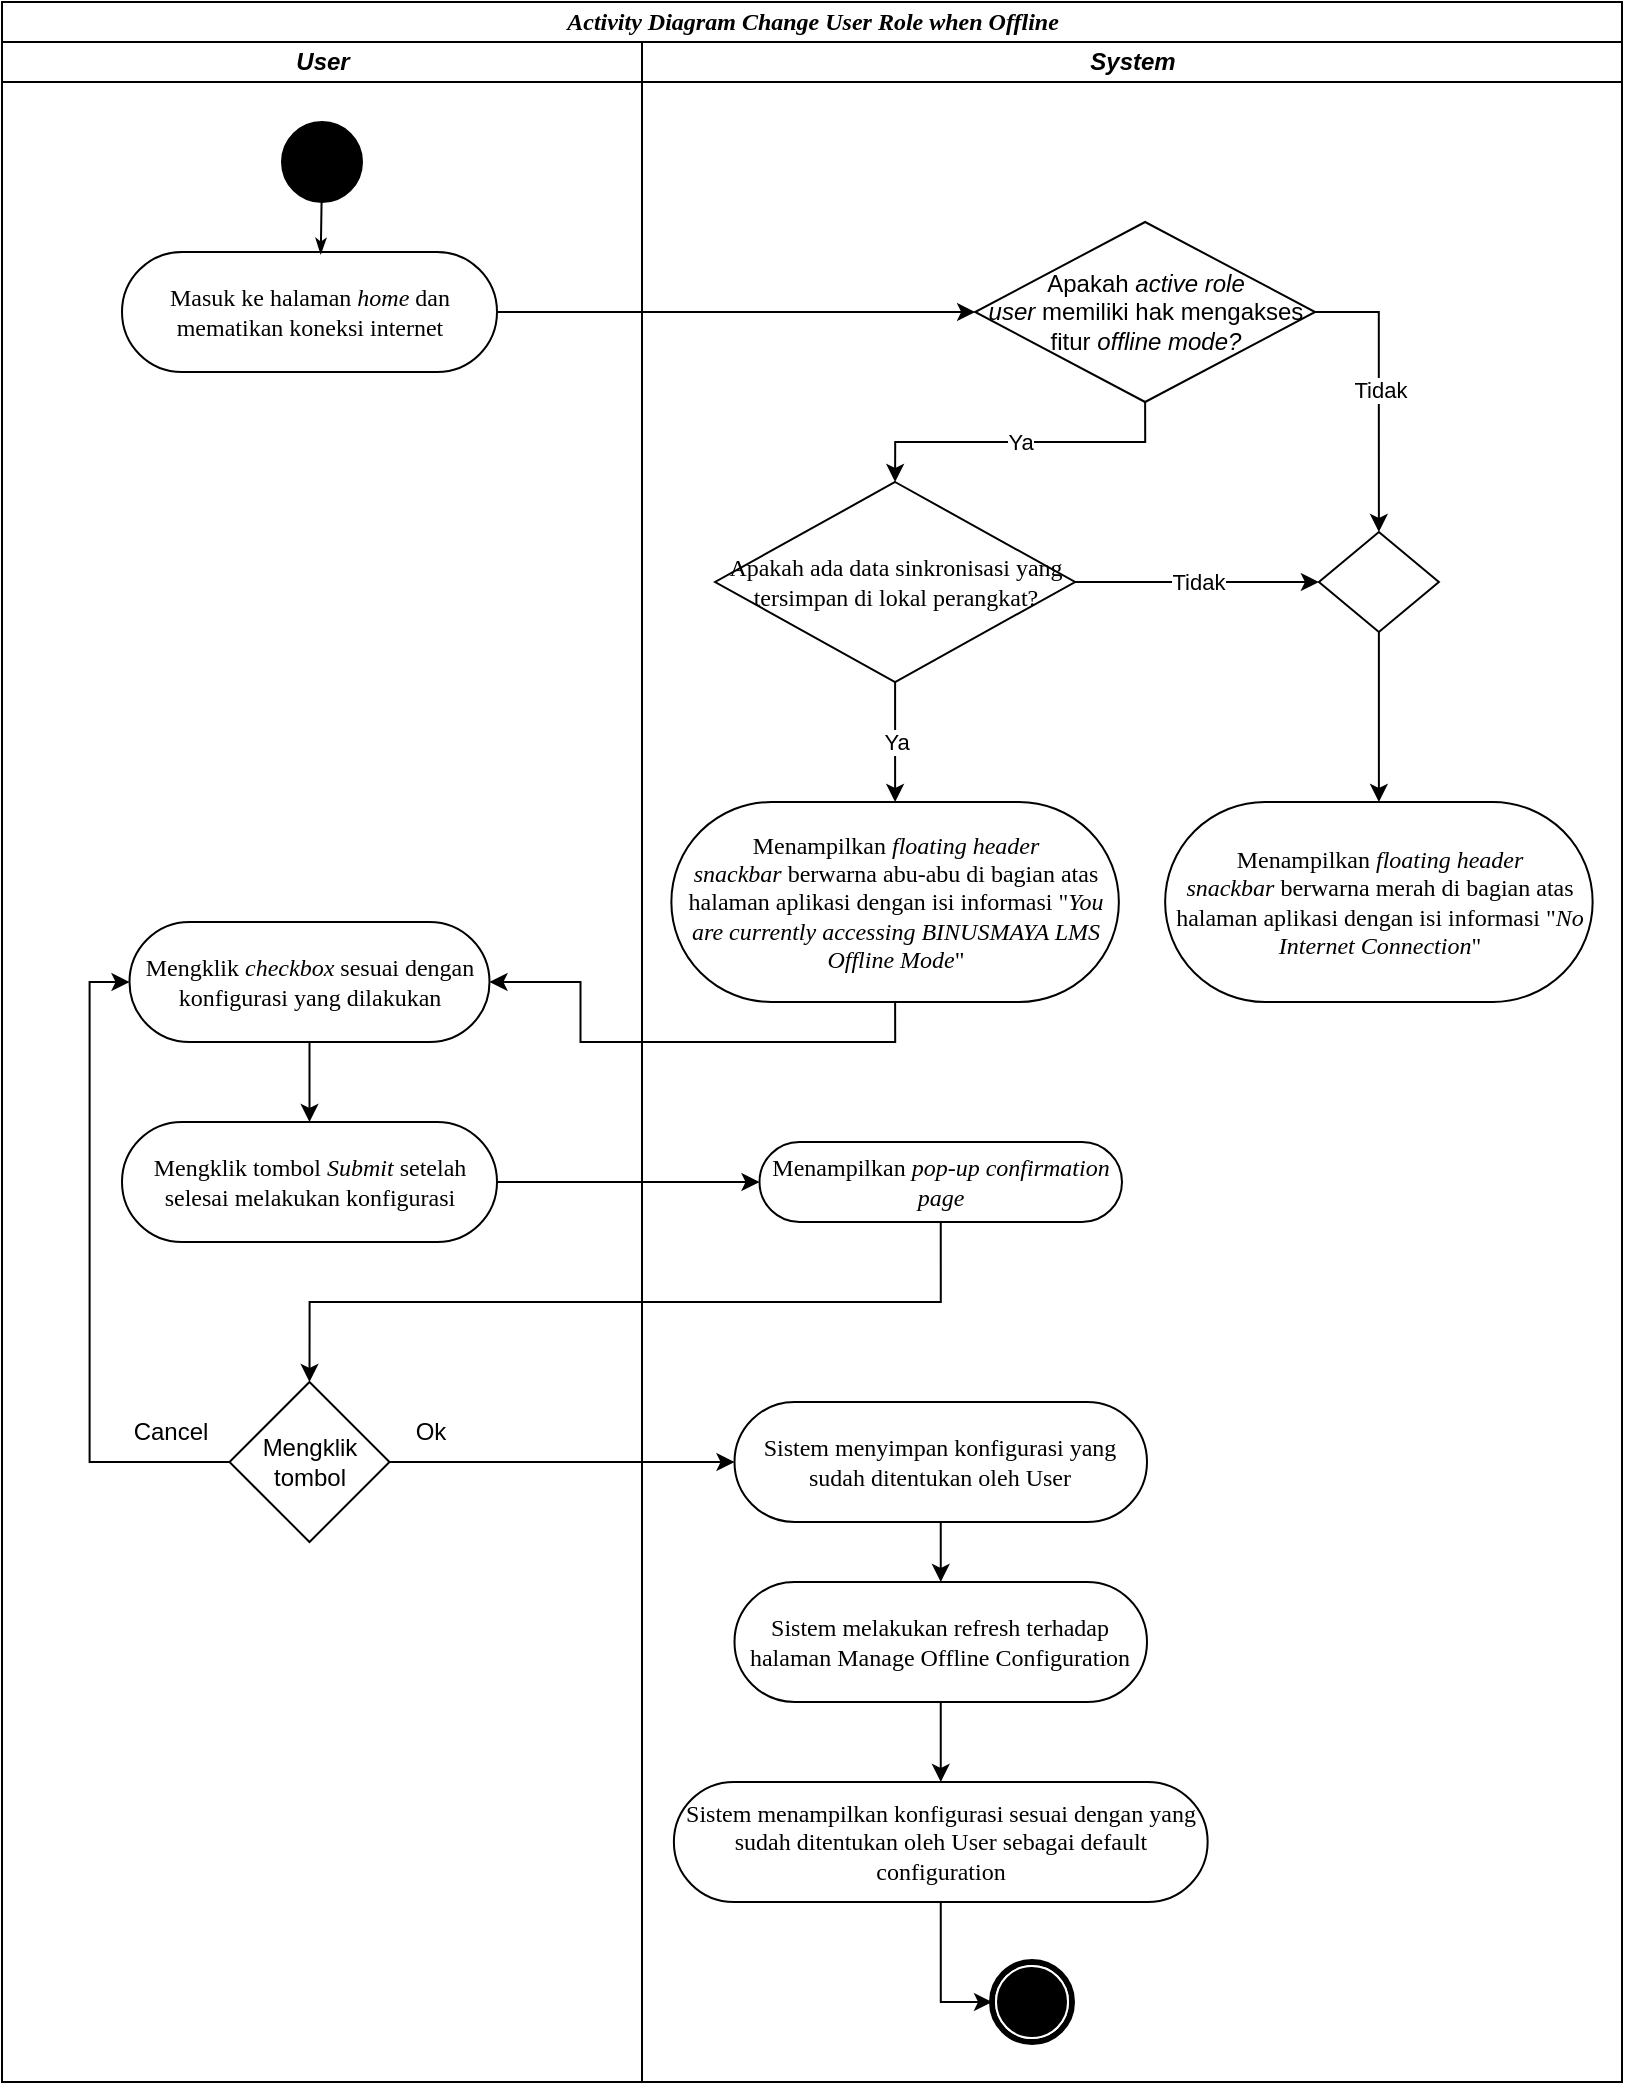 <mxfile version="20.8.3" type="github">
  <diagram name="Page-1" id="0783ab3e-0a74-02c8-0abd-f7b4e66b4bec">
    <mxGraphModel dx="1167" dy="646" grid="1" gridSize="10" guides="1" tooltips="1" connect="1" arrows="1" fold="1" page="1" pageScale="1" pageWidth="850" pageHeight="1100" background="none" math="0" shadow="0">
      <root>
        <mxCell id="0" />
        <mxCell id="1" parent="0" />
        <mxCell id="1c1d494c118603dd-1" value="&lt;i&gt;Activity Diagram&lt;/i&gt;&amp;nbsp;&lt;i&gt;Change User Role when Offline&lt;/i&gt;" style="swimlane;html=1;childLayout=stackLayout;startSize=20;rounded=0;shadow=0;comic=0;labelBackgroundColor=none;strokeWidth=1;fontFamily=Verdana;fontSize=12;align=center;" parent="1" vertex="1">
          <mxGeometry x="70" y="40" width="810" height="1040" as="geometry" />
        </mxCell>
        <mxCell id="9redM43dmEc5Fs1zs8RA-5" style="rounded=0;orthogonalLoop=1;jettySize=auto;html=1;exitX=1;exitY=0.5;exitDx=0;exitDy=0;" parent="1c1d494c118603dd-1" source="60571a20871a0731-8" target="9redM43dmEc5Fs1zs8RA-4" edge="1">
          <mxGeometry relative="1" as="geometry" />
        </mxCell>
        <mxCell id="1c1d494c118603dd-2" value="&lt;i&gt;User&lt;/i&gt;" style="swimlane;html=1;startSize=20;" parent="1c1d494c118603dd-1" vertex="1">
          <mxGeometry y="20" width="320" height="1020" as="geometry">
            <mxRectangle y="20" width="40" height="970" as="alternateBounds" />
          </mxGeometry>
        </mxCell>
        <mxCell id="60571a20871a0731-4" value="" style="ellipse;whiteSpace=wrap;html=1;rounded=0;shadow=0;comic=0;labelBackgroundColor=none;strokeWidth=1;fillColor=#000000;fontFamily=Verdana;fontSize=12;align=center;" parent="1c1d494c118603dd-2" vertex="1">
          <mxGeometry x="140" y="40" width="40" height="40" as="geometry" />
        </mxCell>
        <mxCell id="60571a20871a0731-8" value="Masuk ke halaman &lt;i&gt;home &lt;/i&gt;dan mematikan koneksi internet" style="rounded=1;whiteSpace=wrap;html=1;shadow=0;comic=0;labelBackgroundColor=none;strokeWidth=1;fontFamily=Verdana;fontSize=12;align=center;arcSize=50;" parent="1c1d494c118603dd-2" vertex="1">
          <mxGeometry x="60" y="105" width="187.5" height="60" as="geometry" />
        </mxCell>
        <mxCell id="1c1d494c118603dd-27" style="rounded=0;html=1;labelBackgroundColor=none;startArrow=none;startFill=0;startSize=5;endArrow=classicThin;endFill=1;endSize=5;jettySize=auto;orthogonalLoop=1;strokeWidth=1;fontFamily=Verdana;fontSize=12;entryX=0.53;entryY=0.018;entryDx=0;entryDy=0;entryPerimeter=0;" parent="1c1d494c118603dd-2" source="60571a20871a0731-4" target="60571a20871a0731-8" edge="1">
          <mxGeometry relative="1" as="geometry">
            <mxPoint x="160" y="100" as="targetPoint" />
          </mxGeometry>
        </mxCell>
        <mxCell id="9redM43dmEc5Fs1zs8RA-7" value="Mengklik &lt;i&gt;checkbox &lt;/i&gt;sesuai dengan konfigurasi yang dilakukan" style="rounded=1;whiteSpace=wrap;html=1;shadow=0;comic=0;labelBackgroundColor=none;strokeWidth=1;fontFamily=Verdana;fontSize=12;align=center;arcSize=50;" parent="1c1d494c118603dd-2" vertex="1">
          <mxGeometry x="63.75" y="440" width="180" height="60" as="geometry" />
        </mxCell>
        <mxCell id="9redM43dmEc5Fs1zs8RA-8" value="Mengklik tombol &lt;i&gt;Submit &lt;/i&gt;setelah selesai melakukan konfigurasi" style="rounded=1;whiteSpace=wrap;html=1;shadow=0;comic=0;labelBackgroundColor=none;strokeWidth=1;fontFamily=Verdana;fontSize=12;align=center;arcSize=50;" parent="1c1d494c118603dd-2" vertex="1">
          <mxGeometry x="60" y="540" width="187.5" height="60" as="geometry" />
        </mxCell>
        <mxCell id="9redM43dmEc5Fs1zs8RA-12" style="edgeStyle=orthogonalEdgeStyle;rounded=0;orthogonalLoop=1;jettySize=auto;html=1;exitX=0.5;exitY=1;exitDx=0;exitDy=0;entryX=0.5;entryY=0;entryDx=0;entryDy=0;" parent="1c1d494c118603dd-2" source="9redM43dmEc5Fs1zs8RA-7" target="9redM43dmEc5Fs1zs8RA-8" edge="1">
          <mxGeometry relative="1" as="geometry" />
        </mxCell>
        <mxCell id="PpYWxhjhXhYmPH21UP2K-8" value="Cancel" style="text;html=1;align=center;verticalAlign=middle;resizable=0;points=[];autosize=1;strokeColor=none;fillColor=none;" parent="1c1d494c118603dd-2" vertex="1">
          <mxGeometry x="53.75" y="680" width="60" height="30" as="geometry" />
        </mxCell>
        <mxCell id="PpYWxhjhXhYmPH21UP2K-9" value="Ok" style="text;html=1;align=center;verticalAlign=middle;resizable=0;points=[];autosize=1;strokeColor=none;fillColor=none;" parent="1c1d494c118603dd-2" vertex="1">
          <mxGeometry x="193.75" y="680" width="40" height="30" as="geometry" />
        </mxCell>
        <mxCell id="PpYWxhjhXhYmPH21UP2K-5" value="Mengklik tombol" style="rhombus;whiteSpace=wrap;html=1;" parent="1c1d494c118603dd-2" vertex="1">
          <mxGeometry x="113.75" y="670" width="80" height="80" as="geometry" />
        </mxCell>
        <mxCell id="PpYWxhjhXhYmPH21UP2K-6" style="edgeStyle=orthogonalEdgeStyle;rounded=0;orthogonalLoop=1;jettySize=auto;html=1;exitX=0;exitY=0.5;exitDx=0;exitDy=0;entryX=0;entryY=0.5;entryDx=0;entryDy=0;" parent="1c1d494c118603dd-2" source="PpYWxhjhXhYmPH21UP2K-5" target="9redM43dmEc5Fs1zs8RA-7" edge="1">
          <mxGeometry relative="1" as="geometry" />
        </mxCell>
        <mxCell id="9redM43dmEc5Fs1zs8RA-11" style="edgeStyle=orthogonalEdgeStyle;rounded=0;orthogonalLoop=1;jettySize=auto;html=1;exitX=0.5;exitY=1;exitDx=0;exitDy=0;entryX=1;entryY=0.5;entryDx=0;entryDy=0;" parent="1c1d494c118603dd-1" source="9redM43dmEc5Fs1zs8RA-6" target="9redM43dmEc5Fs1zs8RA-7" edge="1">
          <mxGeometry relative="1" as="geometry" />
        </mxCell>
        <mxCell id="9redM43dmEc5Fs1zs8RA-13" style="edgeStyle=orthogonalEdgeStyle;rounded=0;orthogonalLoop=1;jettySize=auto;html=1;exitX=1;exitY=0.5;exitDx=0;exitDy=0;entryX=0;entryY=0.5;entryDx=0;entryDy=0;" parent="1c1d494c118603dd-1" source="9redM43dmEc5Fs1zs8RA-8" target="9redM43dmEc5Fs1zs8RA-9" edge="1">
          <mxGeometry relative="1" as="geometry" />
        </mxCell>
        <mxCell id="9redM43dmEc5Fs1zs8RA-38" style="edgeStyle=orthogonalEdgeStyle;rounded=0;orthogonalLoop=1;jettySize=auto;html=1;exitX=0.5;exitY=1;exitDx=0;exitDy=0;entryX=0.5;entryY=0;entryDx=0;entryDy=0;" parent="1c1d494c118603dd-1" source="9redM43dmEc5Fs1zs8RA-9" target="PpYWxhjhXhYmPH21UP2K-5" edge="1">
          <mxGeometry relative="1" as="geometry" />
        </mxCell>
        <mxCell id="PpYWxhjhXhYmPH21UP2K-10" style="edgeStyle=orthogonalEdgeStyle;rounded=0;orthogonalLoop=1;jettySize=auto;html=1;exitX=1;exitY=0.5;exitDx=0;exitDy=0;entryX=0;entryY=0.5;entryDx=0;entryDy=0;" parent="1c1d494c118603dd-1" source="PpYWxhjhXhYmPH21UP2K-5" target="9redM43dmEc5Fs1zs8RA-37" edge="1">
          <mxGeometry relative="1" as="geometry" />
        </mxCell>
        <mxCell id="1c1d494c118603dd-4" value="&lt;i&gt;System&lt;/i&gt;" style="swimlane;html=1;startSize=20;" parent="1c1d494c118603dd-1" vertex="1">
          <mxGeometry x="320" y="20" width="490" height="1020" as="geometry" />
        </mxCell>
        <mxCell id="60571a20871a0731-5" value="" style="shape=mxgraph.bpmn.shape;html=1;verticalLabelPosition=bottom;labelBackgroundColor=#ffffff;verticalAlign=top;perimeter=ellipsePerimeter;outline=end;symbol=terminate;rounded=0;shadow=0;comic=0;strokeWidth=1;fontFamily=Verdana;fontSize=12;align=center;" parent="1c1d494c118603dd-4" vertex="1">
          <mxGeometry x="175" y="960" width="40" height="40" as="geometry" />
        </mxCell>
        <mxCell id="9redM43dmEc5Fs1zs8RA-4" value="Apakah &lt;i&gt;active role user&lt;/i&gt;&amp;nbsp;memiliki hak mengakses fitur &lt;i&gt;offline mode?&lt;/i&gt;" style="rhombus;whiteSpace=wrap;html=1;" parent="1c1d494c118603dd-4" vertex="1">
          <mxGeometry x="166.56" y="90" width="170" height="90" as="geometry" />
        </mxCell>
        <mxCell id="9redM43dmEc5Fs1zs8RA-6" value="Menampilkan &lt;i&gt;floating header snackbar&lt;/i&gt;&amp;nbsp;berwarna abu-abu di bagian atas halaman aplikasi dengan isi informasi &quot;&lt;i&gt;You are currently accessing BINUSMAYA LMS Offline Mode&lt;/i&gt;&quot;" style="rounded=1;whiteSpace=wrap;html=1;shadow=0;comic=0;labelBackgroundColor=none;strokeWidth=1;fontFamily=Verdana;fontSize=12;align=center;arcSize=50;" parent="1c1d494c118603dd-4" vertex="1">
          <mxGeometry x="14.68" y="380" width="223.75" height="100" as="geometry" />
        </mxCell>
        <mxCell id="9redM43dmEc5Fs1zs8RA-16" value="" style="endArrow=classic;html=1;rounded=0;exitX=0.5;exitY=1;exitDx=0;exitDy=0;entryX=0.5;entryY=0;entryDx=0;entryDy=0;edgeStyle=orthogonalEdgeStyle;" parent="1c1d494c118603dd-4" source="9redM43dmEc5Fs1zs8RA-4" target="_A_tTUHKbJGUqnLNWXCA-1" edge="1">
          <mxGeometry relative="1" as="geometry">
            <mxPoint x="76.56" y="250" as="sourcePoint" />
            <mxPoint x="155.93" y="210" as="targetPoint" />
          </mxGeometry>
        </mxCell>
        <mxCell id="9redM43dmEc5Fs1zs8RA-17" value="Ya" style="edgeLabel;resizable=0;html=1;align=center;verticalAlign=middle;" parent="9redM43dmEc5Fs1zs8RA-16" connectable="0" vertex="1">
          <mxGeometry relative="1" as="geometry" />
        </mxCell>
        <mxCell id="9redM43dmEc5Fs1zs8RA-18" value="" style="endArrow=classic;html=1;rounded=0;exitX=1;exitY=0.5;exitDx=0;exitDy=0;edgeStyle=orthogonalEdgeStyle;entryX=0.5;entryY=0;entryDx=0;entryDy=0;" parent="1c1d494c118603dd-4" source="9redM43dmEc5Fs1zs8RA-4" target="_A_tTUHKbJGUqnLNWXCA-10" edge="1">
          <mxGeometry relative="1" as="geometry">
            <mxPoint x="186.56" y="190" as="sourcePoint" />
            <mxPoint x="368.56" y="260" as="targetPoint" />
          </mxGeometry>
        </mxCell>
        <mxCell id="9redM43dmEc5Fs1zs8RA-19" value="Tidak" style="edgeLabel;resizable=0;html=1;align=center;verticalAlign=middle;" parent="9redM43dmEc5Fs1zs8RA-18" connectable="0" vertex="1">
          <mxGeometry relative="1" as="geometry" />
        </mxCell>
        <mxCell id="9redM43dmEc5Fs1zs8RA-9" value="Menampilkan &lt;i&gt;pop-up confirmation page&lt;/i&gt;" style="rounded=1;whiteSpace=wrap;html=1;shadow=0;comic=0;labelBackgroundColor=none;strokeWidth=1;fontFamily=Verdana;fontSize=12;align=center;arcSize=50;" parent="1c1d494c118603dd-4" vertex="1">
          <mxGeometry x="58.75" y="550" width="181.25" height="40" as="geometry" />
        </mxCell>
        <mxCell id="9redM43dmEc5Fs1zs8RA-37" value="Sistem menyimpan konfigurasi yang sudah ditentukan oleh User" style="rounded=1;whiteSpace=wrap;html=1;shadow=0;comic=0;labelBackgroundColor=none;strokeWidth=1;fontFamily=Verdana;fontSize=12;align=center;arcSize=50;" parent="1c1d494c118603dd-4" vertex="1">
          <mxGeometry x="46.25" y="680" width="206.25" height="60" as="geometry" />
        </mxCell>
        <mxCell id="9redM43dmEc5Fs1zs8RA-39" style="edgeStyle=orthogonalEdgeStyle;rounded=0;orthogonalLoop=1;jettySize=auto;html=1;exitX=0.5;exitY=1;exitDx=0;exitDy=0;entryX=0.5;entryY=0;entryDx=0;entryDy=0;" parent="1c1d494c118603dd-4" source="9redM43dmEc5Fs1zs8RA-37" target="PpYWxhjhXhYmPH21UP2K-11" edge="1">
          <mxGeometry relative="1" as="geometry">
            <Array as="points" />
            <mxPoint x="136" y="820" as="targetPoint" />
          </mxGeometry>
        </mxCell>
        <mxCell id="PpYWxhjhXhYmPH21UP2K-14" style="edgeStyle=orthogonalEdgeStyle;rounded=0;orthogonalLoop=1;jettySize=auto;html=1;exitX=0.5;exitY=1;exitDx=0;exitDy=0;entryX=0.5;entryY=0;entryDx=0;entryDy=0;" parent="1c1d494c118603dd-4" source="PpYWxhjhXhYmPH21UP2K-11" target="PpYWxhjhXhYmPH21UP2K-12" edge="1">
          <mxGeometry relative="1" as="geometry" />
        </mxCell>
        <mxCell id="PpYWxhjhXhYmPH21UP2K-11" value="Sistem melakukan refresh terhadap halaman Manage Offline Configuration" style="rounded=1;whiteSpace=wrap;html=1;shadow=0;comic=0;labelBackgroundColor=none;strokeWidth=1;fontFamily=Verdana;fontSize=12;align=center;arcSize=50;" parent="1c1d494c118603dd-4" vertex="1">
          <mxGeometry x="46.25" y="770" width="206.25" height="60" as="geometry" />
        </mxCell>
        <mxCell id="PpYWxhjhXhYmPH21UP2K-15" style="edgeStyle=orthogonalEdgeStyle;rounded=0;orthogonalLoop=1;jettySize=auto;html=1;exitX=0.5;exitY=1;exitDx=0;exitDy=0;entryX=0;entryY=0.5;entryDx=0;entryDy=0;" parent="1c1d494c118603dd-4" source="PpYWxhjhXhYmPH21UP2K-12" target="60571a20871a0731-5" edge="1">
          <mxGeometry relative="1" as="geometry" />
        </mxCell>
        <mxCell id="PpYWxhjhXhYmPH21UP2K-12" value="Sistem menampilkan konfigurasi sesuai dengan yang sudah ditentukan oleh User sebagai default configuration" style="rounded=1;whiteSpace=wrap;html=1;shadow=0;comic=0;labelBackgroundColor=none;strokeWidth=1;fontFamily=Verdana;fontSize=12;align=center;arcSize=50;" parent="1c1d494c118603dd-4" vertex="1">
          <mxGeometry x="15.94" y="870" width="266.88" height="60" as="geometry" />
        </mxCell>
        <mxCell id="_A_tTUHKbJGUqnLNWXCA-1" value="&lt;p style=&quot;line-height: 120%;&quot;&gt;&lt;span style=&quot;font-family: Verdana;&quot;&gt;Apakah ada data sinkronisasi yang tersimpan di lokal perangkat?&lt;/span&gt;&lt;/p&gt;" style="rhombus;whiteSpace=wrap;html=1;spacing=4;" vertex="1" parent="1c1d494c118603dd-4">
          <mxGeometry x="36.55" y="220" width="180" height="100" as="geometry" />
        </mxCell>
        <mxCell id="_A_tTUHKbJGUqnLNWXCA-3" value="" style="endArrow=classic;html=1;rounded=0;exitX=0.5;exitY=1;exitDx=0;exitDy=0;entryX=0.5;entryY=0;entryDx=0;entryDy=0;edgeStyle=orthogonalEdgeStyle;" edge="1" parent="1c1d494c118603dd-4" source="_A_tTUHKbJGUqnLNWXCA-1" target="9redM43dmEc5Fs1zs8RA-6">
          <mxGeometry relative="1" as="geometry">
            <mxPoint x="211.56" y="190" as="sourcePoint" />
            <mxPoint x="136.56" y="230" as="targetPoint" />
          </mxGeometry>
        </mxCell>
        <mxCell id="_A_tTUHKbJGUqnLNWXCA-4" value="Ya" style="edgeLabel;resizable=0;html=1;align=center;verticalAlign=middle;" connectable="0" vertex="1" parent="_A_tTUHKbJGUqnLNWXCA-3">
          <mxGeometry relative="1" as="geometry" />
        </mxCell>
        <mxCell id="_A_tTUHKbJGUqnLNWXCA-5" value="Menampilkan &lt;i&gt;floating header snackbar&lt;/i&gt;&amp;nbsp;berwarna merah di bagian atas halaman aplikasi dengan isi informasi &quot;&lt;i&gt;No Internet Connection&lt;/i&gt;&quot;" style="rounded=1;whiteSpace=wrap;html=1;shadow=0;comic=0;labelBackgroundColor=none;strokeWidth=1;fontFamily=Verdana;fontSize=12;align=center;arcSize=50;" vertex="1" parent="1c1d494c118603dd-4">
          <mxGeometry x="261.57" y="380" width="213.75" height="100" as="geometry" />
        </mxCell>
        <mxCell id="_A_tTUHKbJGUqnLNWXCA-8" value="" style="endArrow=classic;html=1;rounded=0;exitX=1;exitY=0.5;exitDx=0;exitDy=0;entryX=0;entryY=0.5;entryDx=0;entryDy=0;" edge="1" parent="1c1d494c118603dd-4" source="_A_tTUHKbJGUqnLNWXCA-1" target="_A_tTUHKbJGUqnLNWXCA-10">
          <mxGeometry relative="1" as="geometry">
            <mxPoint x="222.39" y="270" as="sourcePoint" />
            <mxPoint x="316.56" y="270" as="targetPoint" />
          </mxGeometry>
        </mxCell>
        <mxCell id="_A_tTUHKbJGUqnLNWXCA-9" value="Tidak" style="edgeLabel;resizable=0;html=1;align=center;verticalAlign=middle;" connectable="0" vertex="1" parent="_A_tTUHKbJGUqnLNWXCA-8">
          <mxGeometry relative="1" as="geometry" />
        </mxCell>
        <mxCell id="_A_tTUHKbJGUqnLNWXCA-12" style="edgeStyle=none;rounded=0;orthogonalLoop=1;jettySize=auto;html=1;exitX=0.5;exitY=1;exitDx=0;exitDy=0;entryX=0.5;entryY=0;entryDx=0;entryDy=0;" edge="1" parent="1c1d494c118603dd-4" source="_A_tTUHKbJGUqnLNWXCA-10" target="_A_tTUHKbJGUqnLNWXCA-5">
          <mxGeometry relative="1" as="geometry" />
        </mxCell>
        <mxCell id="_A_tTUHKbJGUqnLNWXCA-10" value="" style="rhombus;whiteSpace=wrap;html=1;" vertex="1" parent="1c1d494c118603dd-4">
          <mxGeometry x="338.44" y="245" width="60" height="50" as="geometry" />
        </mxCell>
      </root>
    </mxGraphModel>
  </diagram>
</mxfile>

